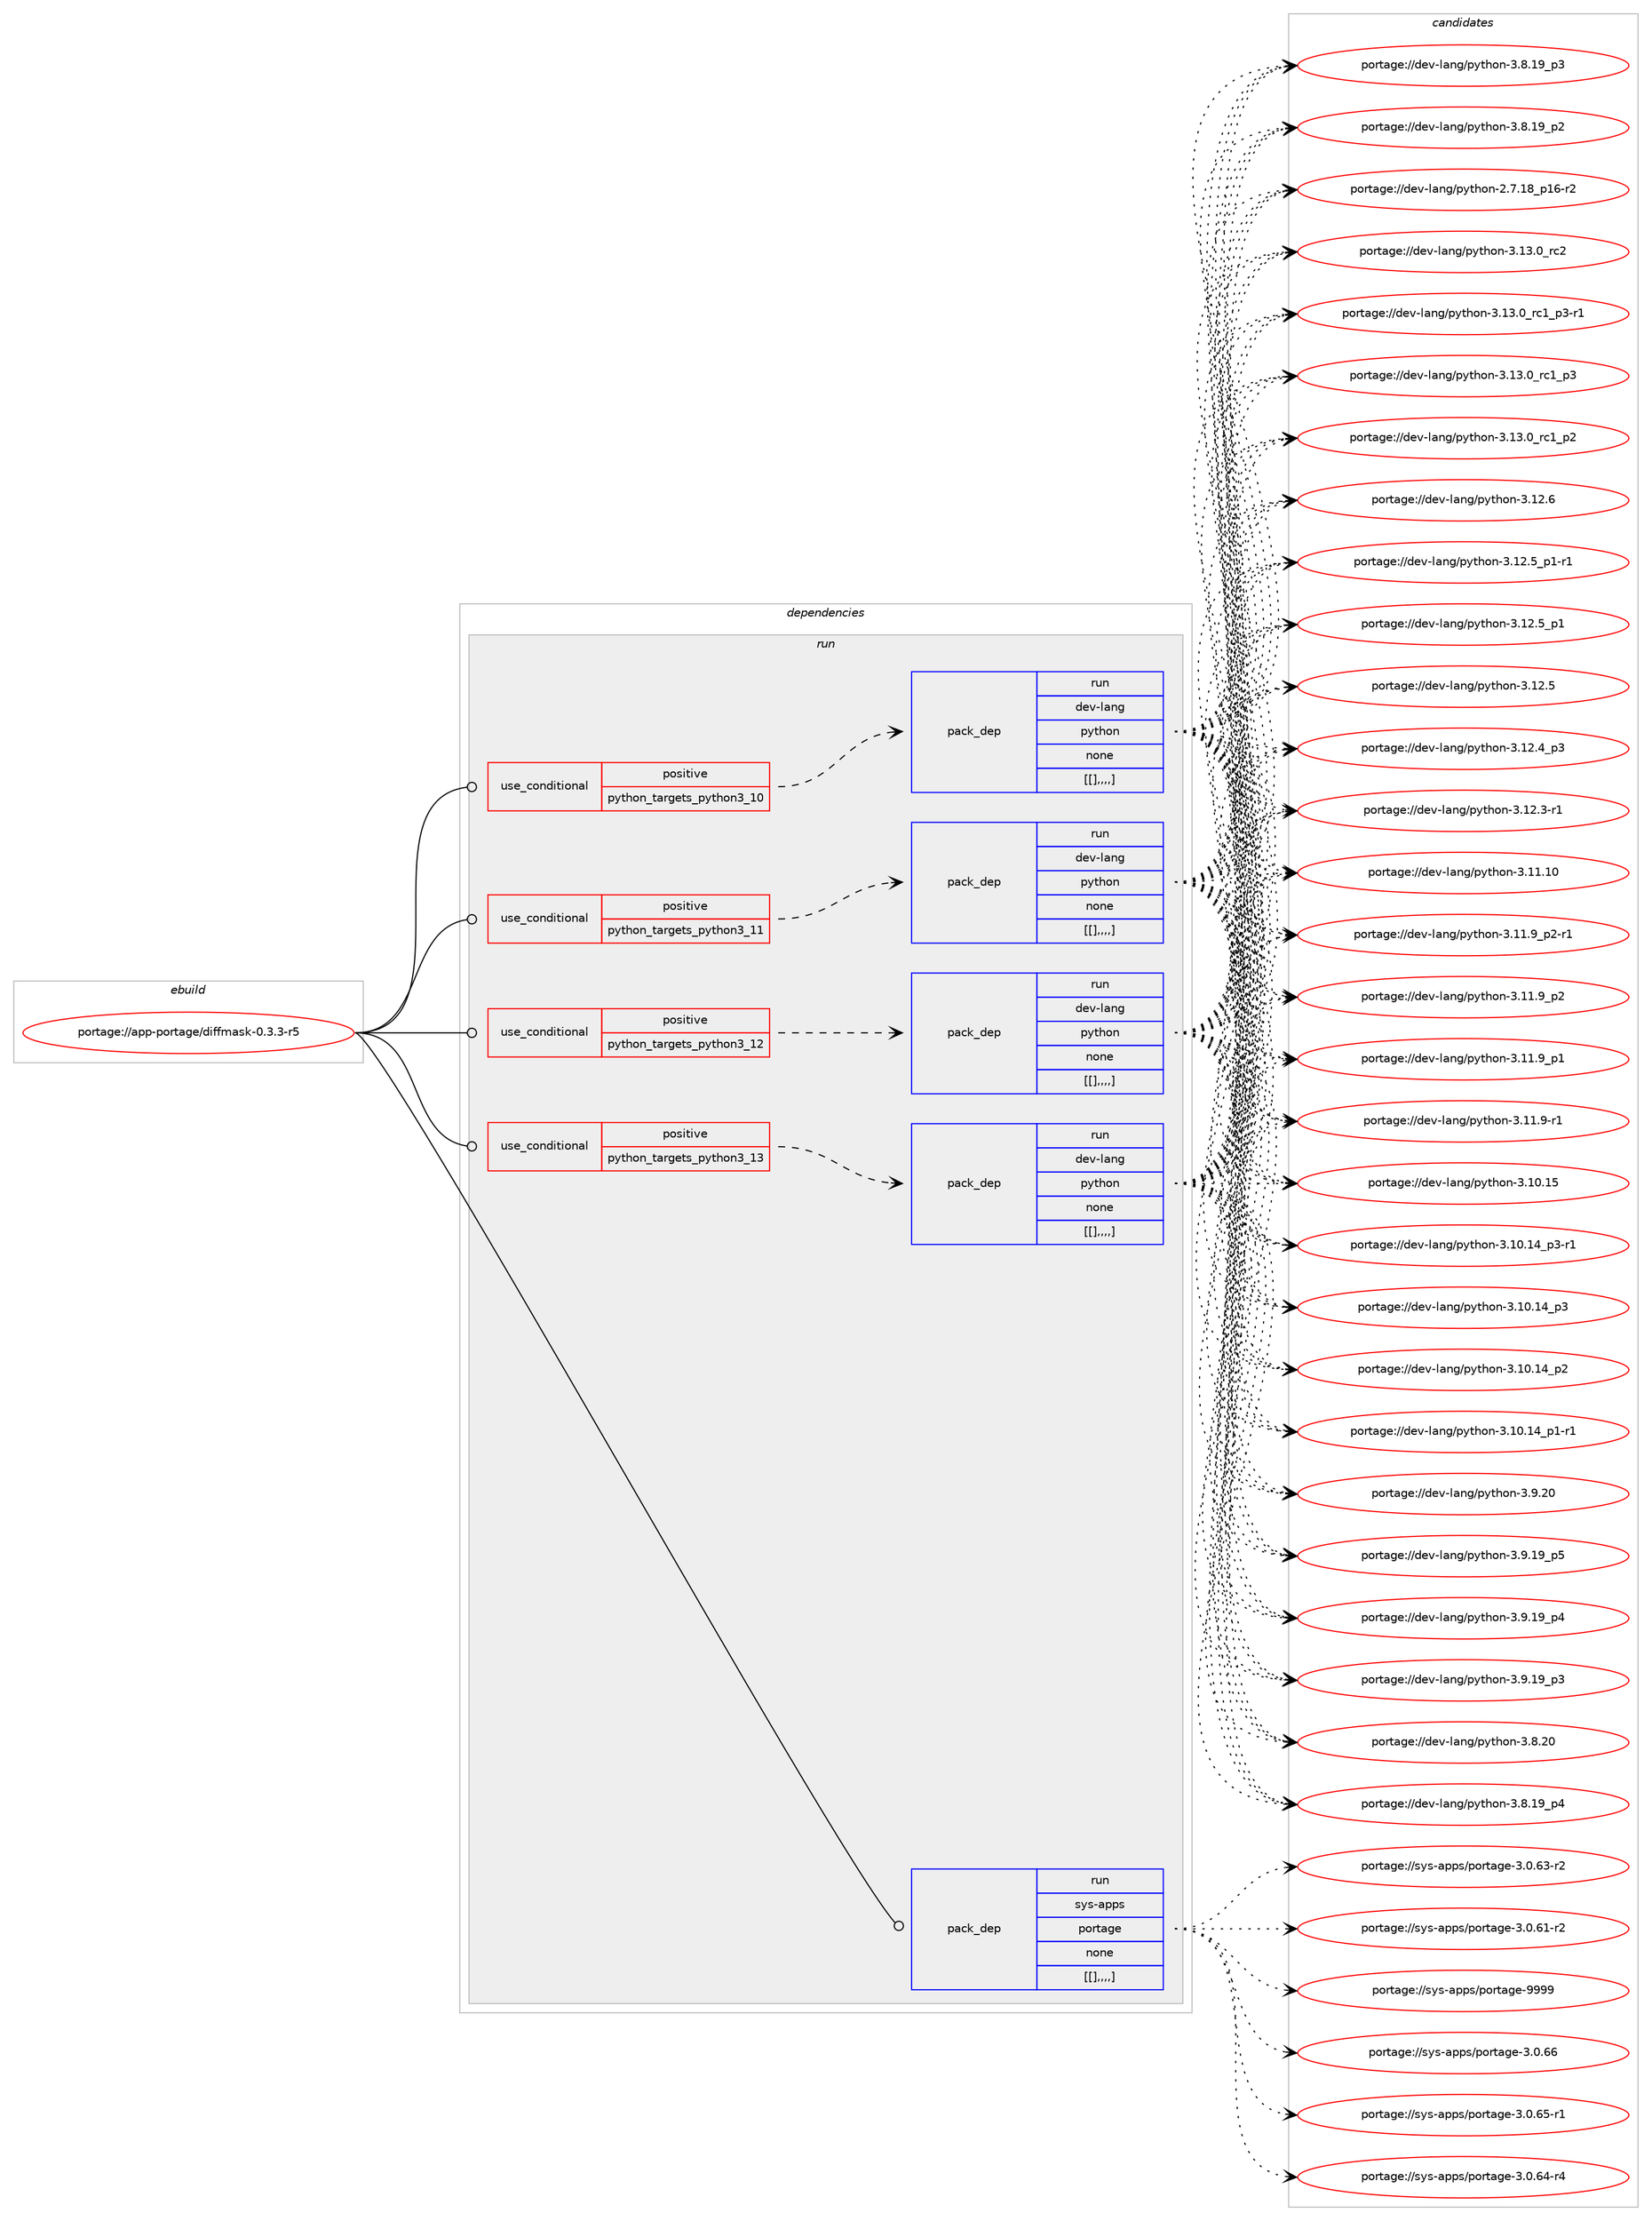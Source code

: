 digraph prolog {

# *************
# Graph options
# *************

newrank=true;
concentrate=true;
compound=true;
graph [rankdir=LR,fontname=Helvetica,fontsize=10,ranksep=1.5];#, ranksep=2.5, nodesep=0.2];
edge  [arrowhead=vee];
node  [fontname=Helvetica,fontsize=10];

# **********
# The ebuild
# **********

subgraph cluster_leftcol {
color=gray;
label=<<i>ebuild</i>>;
id [label="portage://app-portage/diffmask-0.3.3-r5", color=red, width=4, href="../app-portage/diffmask-0.3.3-r5.svg"];
}

# ****************
# The dependencies
# ****************

subgraph cluster_midcol {
color=gray;
label=<<i>dependencies</i>>;
subgraph cluster_compile {
fillcolor="#eeeeee";
style=filled;
label=<<i>compile</i>>;
}
subgraph cluster_compileandrun {
fillcolor="#eeeeee";
style=filled;
label=<<i>compile and run</i>>;
}
subgraph cluster_run {
fillcolor="#eeeeee";
style=filled;
label=<<i>run</i>>;
subgraph cond14144 {
dependency50771 [label=<<TABLE BORDER="0" CELLBORDER="1" CELLSPACING="0" CELLPADDING="4"><TR><TD ROWSPAN="3" CELLPADDING="10">use_conditional</TD></TR><TR><TD>positive</TD></TR><TR><TD>python_targets_python3_10</TD></TR></TABLE>>, shape=none, color=red];
subgraph pack36167 {
dependency50772 [label=<<TABLE BORDER="0" CELLBORDER="1" CELLSPACING="0" CELLPADDING="4" WIDTH="220"><TR><TD ROWSPAN="6" CELLPADDING="30">pack_dep</TD></TR><TR><TD WIDTH="110">run</TD></TR><TR><TD>dev-lang</TD></TR><TR><TD>python</TD></TR><TR><TD>none</TD></TR><TR><TD>[[],,,,]</TD></TR></TABLE>>, shape=none, color=blue];
}
dependency50771:e -> dependency50772:w [weight=20,style="dashed",arrowhead="vee"];
}
id:e -> dependency50771:w [weight=20,style="solid",arrowhead="odot"];
subgraph cond14145 {
dependency50773 [label=<<TABLE BORDER="0" CELLBORDER="1" CELLSPACING="0" CELLPADDING="4"><TR><TD ROWSPAN="3" CELLPADDING="10">use_conditional</TD></TR><TR><TD>positive</TD></TR><TR><TD>python_targets_python3_11</TD></TR></TABLE>>, shape=none, color=red];
subgraph pack36168 {
dependency50774 [label=<<TABLE BORDER="0" CELLBORDER="1" CELLSPACING="0" CELLPADDING="4" WIDTH="220"><TR><TD ROWSPAN="6" CELLPADDING="30">pack_dep</TD></TR><TR><TD WIDTH="110">run</TD></TR><TR><TD>dev-lang</TD></TR><TR><TD>python</TD></TR><TR><TD>none</TD></TR><TR><TD>[[],,,,]</TD></TR></TABLE>>, shape=none, color=blue];
}
dependency50773:e -> dependency50774:w [weight=20,style="dashed",arrowhead="vee"];
}
id:e -> dependency50773:w [weight=20,style="solid",arrowhead="odot"];
subgraph cond14146 {
dependency50775 [label=<<TABLE BORDER="0" CELLBORDER="1" CELLSPACING="0" CELLPADDING="4"><TR><TD ROWSPAN="3" CELLPADDING="10">use_conditional</TD></TR><TR><TD>positive</TD></TR><TR><TD>python_targets_python3_12</TD></TR></TABLE>>, shape=none, color=red];
subgraph pack36169 {
dependency50776 [label=<<TABLE BORDER="0" CELLBORDER="1" CELLSPACING="0" CELLPADDING="4" WIDTH="220"><TR><TD ROWSPAN="6" CELLPADDING="30">pack_dep</TD></TR><TR><TD WIDTH="110">run</TD></TR><TR><TD>dev-lang</TD></TR><TR><TD>python</TD></TR><TR><TD>none</TD></TR><TR><TD>[[],,,,]</TD></TR></TABLE>>, shape=none, color=blue];
}
dependency50775:e -> dependency50776:w [weight=20,style="dashed",arrowhead="vee"];
}
id:e -> dependency50775:w [weight=20,style="solid",arrowhead="odot"];
subgraph cond14147 {
dependency50777 [label=<<TABLE BORDER="0" CELLBORDER="1" CELLSPACING="0" CELLPADDING="4"><TR><TD ROWSPAN="3" CELLPADDING="10">use_conditional</TD></TR><TR><TD>positive</TD></TR><TR><TD>python_targets_python3_13</TD></TR></TABLE>>, shape=none, color=red];
subgraph pack36170 {
dependency50778 [label=<<TABLE BORDER="0" CELLBORDER="1" CELLSPACING="0" CELLPADDING="4" WIDTH="220"><TR><TD ROWSPAN="6" CELLPADDING="30">pack_dep</TD></TR><TR><TD WIDTH="110">run</TD></TR><TR><TD>dev-lang</TD></TR><TR><TD>python</TD></TR><TR><TD>none</TD></TR><TR><TD>[[],,,,]</TD></TR></TABLE>>, shape=none, color=blue];
}
dependency50777:e -> dependency50778:w [weight=20,style="dashed",arrowhead="vee"];
}
id:e -> dependency50777:w [weight=20,style="solid",arrowhead="odot"];
subgraph pack36171 {
dependency50779 [label=<<TABLE BORDER="0" CELLBORDER="1" CELLSPACING="0" CELLPADDING="4" WIDTH="220"><TR><TD ROWSPAN="6" CELLPADDING="30">pack_dep</TD></TR><TR><TD WIDTH="110">run</TD></TR><TR><TD>sys-apps</TD></TR><TR><TD>portage</TD></TR><TR><TD>none</TD></TR><TR><TD>[[],,,,]</TD></TR></TABLE>>, shape=none, color=blue];
}
id:e -> dependency50779:w [weight=20,style="solid",arrowhead="odot"];
}
}

# **************
# The candidates
# **************

subgraph cluster_choices {
rank=same;
color=gray;
label=<<i>candidates</i>>;

subgraph choice36167 {
color=black;
nodesep=1;
choice10010111845108971101034711212111610411111045514649514648951149950 [label="portage://dev-lang/python-3.13.0_rc2", color=red, width=4,href="../dev-lang/python-3.13.0_rc2.svg"];
choice1001011184510897110103471121211161041111104551464951464895114994995112514511449 [label="portage://dev-lang/python-3.13.0_rc1_p3-r1", color=red, width=4,href="../dev-lang/python-3.13.0_rc1_p3-r1.svg"];
choice100101118451089711010347112121116104111110455146495146489511499499511251 [label="portage://dev-lang/python-3.13.0_rc1_p3", color=red, width=4,href="../dev-lang/python-3.13.0_rc1_p3.svg"];
choice100101118451089711010347112121116104111110455146495146489511499499511250 [label="portage://dev-lang/python-3.13.0_rc1_p2", color=red, width=4,href="../dev-lang/python-3.13.0_rc1_p2.svg"];
choice10010111845108971101034711212111610411111045514649504654 [label="portage://dev-lang/python-3.12.6", color=red, width=4,href="../dev-lang/python-3.12.6.svg"];
choice1001011184510897110103471121211161041111104551464950465395112494511449 [label="portage://dev-lang/python-3.12.5_p1-r1", color=red, width=4,href="../dev-lang/python-3.12.5_p1-r1.svg"];
choice100101118451089711010347112121116104111110455146495046539511249 [label="portage://dev-lang/python-3.12.5_p1", color=red, width=4,href="../dev-lang/python-3.12.5_p1.svg"];
choice10010111845108971101034711212111610411111045514649504653 [label="portage://dev-lang/python-3.12.5", color=red, width=4,href="../dev-lang/python-3.12.5.svg"];
choice100101118451089711010347112121116104111110455146495046529511251 [label="portage://dev-lang/python-3.12.4_p3", color=red, width=4,href="../dev-lang/python-3.12.4_p3.svg"];
choice100101118451089711010347112121116104111110455146495046514511449 [label="portage://dev-lang/python-3.12.3-r1", color=red, width=4,href="../dev-lang/python-3.12.3-r1.svg"];
choice1001011184510897110103471121211161041111104551464949464948 [label="portage://dev-lang/python-3.11.10", color=red, width=4,href="../dev-lang/python-3.11.10.svg"];
choice1001011184510897110103471121211161041111104551464949465795112504511449 [label="portage://dev-lang/python-3.11.9_p2-r1", color=red, width=4,href="../dev-lang/python-3.11.9_p2-r1.svg"];
choice100101118451089711010347112121116104111110455146494946579511250 [label="portage://dev-lang/python-3.11.9_p2", color=red, width=4,href="../dev-lang/python-3.11.9_p2.svg"];
choice100101118451089711010347112121116104111110455146494946579511249 [label="portage://dev-lang/python-3.11.9_p1", color=red, width=4,href="../dev-lang/python-3.11.9_p1.svg"];
choice100101118451089711010347112121116104111110455146494946574511449 [label="portage://dev-lang/python-3.11.9-r1", color=red, width=4,href="../dev-lang/python-3.11.9-r1.svg"];
choice1001011184510897110103471121211161041111104551464948464953 [label="portage://dev-lang/python-3.10.15", color=red, width=4,href="../dev-lang/python-3.10.15.svg"];
choice100101118451089711010347112121116104111110455146494846495295112514511449 [label="portage://dev-lang/python-3.10.14_p3-r1", color=red, width=4,href="../dev-lang/python-3.10.14_p3-r1.svg"];
choice10010111845108971101034711212111610411111045514649484649529511251 [label="portage://dev-lang/python-3.10.14_p3", color=red, width=4,href="../dev-lang/python-3.10.14_p3.svg"];
choice10010111845108971101034711212111610411111045514649484649529511250 [label="portage://dev-lang/python-3.10.14_p2", color=red, width=4,href="../dev-lang/python-3.10.14_p2.svg"];
choice100101118451089711010347112121116104111110455146494846495295112494511449 [label="portage://dev-lang/python-3.10.14_p1-r1", color=red, width=4,href="../dev-lang/python-3.10.14_p1-r1.svg"];
choice10010111845108971101034711212111610411111045514657465048 [label="portage://dev-lang/python-3.9.20", color=red, width=4,href="../dev-lang/python-3.9.20.svg"];
choice100101118451089711010347112121116104111110455146574649579511253 [label="portage://dev-lang/python-3.9.19_p5", color=red, width=4,href="../dev-lang/python-3.9.19_p5.svg"];
choice100101118451089711010347112121116104111110455146574649579511252 [label="portage://dev-lang/python-3.9.19_p4", color=red, width=4,href="../dev-lang/python-3.9.19_p4.svg"];
choice100101118451089711010347112121116104111110455146574649579511251 [label="portage://dev-lang/python-3.9.19_p3", color=red, width=4,href="../dev-lang/python-3.9.19_p3.svg"];
choice10010111845108971101034711212111610411111045514656465048 [label="portage://dev-lang/python-3.8.20", color=red, width=4,href="../dev-lang/python-3.8.20.svg"];
choice100101118451089711010347112121116104111110455146564649579511252 [label="portage://dev-lang/python-3.8.19_p4", color=red, width=4,href="../dev-lang/python-3.8.19_p4.svg"];
choice100101118451089711010347112121116104111110455146564649579511251 [label="portage://dev-lang/python-3.8.19_p3", color=red, width=4,href="../dev-lang/python-3.8.19_p3.svg"];
choice100101118451089711010347112121116104111110455146564649579511250 [label="portage://dev-lang/python-3.8.19_p2", color=red, width=4,href="../dev-lang/python-3.8.19_p2.svg"];
choice100101118451089711010347112121116104111110455046554649569511249544511450 [label="portage://dev-lang/python-2.7.18_p16-r2", color=red, width=4,href="../dev-lang/python-2.7.18_p16-r2.svg"];
dependency50772:e -> choice10010111845108971101034711212111610411111045514649514648951149950:w [style=dotted,weight="100"];
dependency50772:e -> choice1001011184510897110103471121211161041111104551464951464895114994995112514511449:w [style=dotted,weight="100"];
dependency50772:e -> choice100101118451089711010347112121116104111110455146495146489511499499511251:w [style=dotted,weight="100"];
dependency50772:e -> choice100101118451089711010347112121116104111110455146495146489511499499511250:w [style=dotted,weight="100"];
dependency50772:e -> choice10010111845108971101034711212111610411111045514649504654:w [style=dotted,weight="100"];
dependency50772:e -> choice1001011184510897110103471121211161041111104551464950465395112494511449:w [style=dotted,weight="100"];
dependency50772:e -> choice100101118451089711010347112121116104111110455146495046539511249:w [style=dotted,weight="100"];
dependency50772:e -> choice10010111845108971101034711212111610411111045514649504653:w [style=dotted,weight="100"];
dependency50772:e -> choice100101118451089711010347112121116104111110455146495046529511251:w [style=dotted,weight="100"];
dependency50772:e -> choice100101118451089711010347112121116104111110455146495046514511449:w [style=dotted,weight="100"];
dependency50772:e -> choice1001011184510897110103471121211161041111104551464949464948:w [style=dotted,weight="100"];
dependency50772:e -> choice1001011184510897110103471121211161041111104551464949465795112504511449:w [style=dotted,weight="100"];
dependency50772:e -> choice100101118451089711010347112121116104111110455146494946579511250:w [style=dotted,weight="100"];
dependency50772:e -> choice100101118451089711010347112121116104111110455146494946579511249:w [style=dotted,weight="100"];
dependency50772:e -> choice100101118451089711010347112121116104111110455146494946574511449:w [style=dotted,weight="100"];
dependency50772:e -> choice1001011184510897110103471121211161041111104551464948464953:w [style=dotted,weight="100"];
dependency50772:e -> choice100101118451089711010347112121116104111110455146494846495295112514511449:w [style=dotted,weight="100"];
dependency50772:e -> choice10010111845108971101034711212111610411111045514649484649529511251:w [style=dotted,weight="100"];
dependency50772:e -> choice10010111845108971101034711212111610411111045514649484649529511250:w [style=dotted,weight="100"];
dependency50772:e -> choice100101118451089711010347112121116104111110455146494846495295112494511449:w [style=dotted,weight="100"];
dependency50772:e -> choice10010111845108971101034711212111610411111045514657465048:w [style=dotted,weight="100"];
dependency50772:e -> choice100101118451089711010347112121116104111110455146574649579511253:w [style=dotted,weight="100"];
dependency50772:e -> choice100101118451089711010347112121116104111110455146574649579511252:w [style=dotted,weight="100"];
dependency50772:e -> choice100101118451089711010347112121116104111110455146574649579511251:w [style=dotted,weight="100"];
dependency50772:e -> choice10010111845108971101034711212111610411111045514656465048:w [style=dotted,weight="100"];
dependency50772:e -> choice100101118451089711010347112121116104111110455146564649579511252:w [style=dotted,weight="100"];
dependency50772:e -> choice100101118451089711010347112121116104111110455146564649579511251:w [style=dotted,weight="100"];
dependency50772:e -> choice100101118451089711010347112121116104111110455146564649579511250:w [style=dotted,weight="100"];
dependency50772:e -> choice100101118451089711010347112121116104111110455046554649569511249544511450:w [style=dotted,weight="100"];
}
subgraph choice36168 {
color=black;
nodesep=1;
choice10010111845108971101034711212111610411111045514649514648951149950 [label="portage://dev-lang/python-3.13.0_rc2", color=red, width=4,href="../dev-lang/python-3.13.0_rc2.svg"];
choice1001011184510897110103471121211161041111104551464951464895114994995112514511449 [label="portage://dev-lang/python-3.13.0_rc1_p3-r1", color=red, width=4,href="../dev-lang/python-3.13.0_rc1_p3-r1.svg"];
choice100101118451089711010347112121116104111110455146495146489511499499511251 [label="portage://dev-lang/python-3.13.0_rc1_p3", color=red, width=4,href="../dev-lang/python-3.13.0_rc1_p3.svg"];
choice100101118451089711010347112121116104111110455146495146489511499499511250 [label="portage://dev-lang/python-3.13.0_rc1_p2", color=red, width=4,href="../dev-lang/python-3.13.0_rc1_p2.svg"];
choice10010111845108971101034711212111610411111045514649504654 [label="portage://dev-lang/python-3.12.6", color=red, width=4,href="../dev-lang/python-3.12.6.svg"];
choice1001011184510897110103471121211161041111104551464950465395112494511449 [label="portage://dev-lang/python-3.12.5_p1-r1", color=red, width=4,href="../dev-lang/python-3.12.5_p1-r1.svg"];
choice100101118451089711010347112121116104111110455146495046539511249 [label="portage://dev-lang/python-3.12.5_p1", color=red, width=4,href="../dev-lang/python-3.12.5_p1.svg"];
choice10010111845108971101034711212111610411111045514649504653 [label="portage://dev-lang/python-3.12.5", color=red, width=4,href="../dev-lang/python-3.12.5.svg"];
choice100101118451089711010347112121116104111110455146495046529511251 [label="portage://dev-lang/python-3.12.4_p3", color=red, width=4,href="../dev-lang/python-3.12.4_p3.svg"];
choice100101118451089711010347112121116104111110455146495046514511449 [label="portage://dev-lang/python-3.12.3-r1", color=red, width=4,href="../dev-lang/python-3.12.3-r1.svg"];
choice1001011184510897110103471121211161041111104551464949464948 [label="portage://dev-lang/python-3.11.10", color=red, width=4,href="../dev-lang/python-3.11.10.svg"];
choice1001011184510897110103471121211161041111104551464949465795112504511449 [label="portage://dev-lang/python-3.11.9_p2-r1", color=red, width=4,href="../dev-lang/python-3.11.9_p2-r1.svg"];
choice100101118451089711010347112121116104111110455146494946579511250 [label="portage://dev-lang/python-3.11.9_p2", color=red, width=4,href="../dev-lang/python-3.11.9_p2.svg"];
choice100101118451089711010347112121116104111110455146494946579511249 [label="portage://dev-lang/python-3.11.9_p1", color=red, width=4,href="../dev-lang/python-3.11.9_p1.svg"];
choice100101118451089711010347112121116104111110455146494946574511449 [label="portage://dev-lang/python-3.11.9-r1", color=red, width=4,href="../dev-lang/python-3.11.9-r1.svg"];
choice1001011184510897110103471121211161041111104551464948464953 [label="portage://dev-lang/python-3.10.15", color=red, width=4,href="../dev-lang/python-3.10.15.svg"];
choice100101118451089711010347112121116104111110455146494846495295112514511449 [label="portage://dev-lang/python-3.10.14_p3-r1", color=red, width=4,href="../dev-lang/python-3.10.14_p3-r1.svg"];
choice10010111845108971101034711212111610411111045514649484649529511251 [label="portage://dev-lang/python-3.10.14_p3", color=red, width=4,href="../dev-lang/python-3.10.14_p3.svg"];
choice10010111845108971101034711212111610411111045514649484649529511250 [label="portage://dev-lang/python-3.10.14_p2", color=red, width=4,href="../dev-lang/python-3.10.14_p2.svg"];
choice100101118451089711010347112121116104111110455146494846495295112494511449 [label="portage://dev-lang/python-3.10.14_p1-r1", color=red, width=4,href="../dev-lang/python-3.10.14_p1-r1.svg"];
choice10010111845108971101034711212111610411111045514657465048 [label="portage://dev-lang/python-3.9.20", color=red, width=4,href="../dev-lang/python-3.9.20.svg"];
choice100101118451089711010347112121116104111110455146574649579511253 [label="portage://dev-lang/python-3.9.19_p5", color=red, width=4,href="../dev-lang/python-3.9.19_p5.svg"];
choice100101118451089711010347112121116104111110455146574649579511252 [label="portage://dev-lang/python-3.9.19_p4", color=red, width=4,href="../dev-lang/python-3.9.19_p4.svg"];
choice100101118451089711010347112121116104111110455146574649579511251 [label="portage://dev-lang/python-3.9.19_p3", color=red, width=4,href="../dev-lang/python-3.9.19_p3.svg"];
choice10010111845108971101034711212111610411111045514656465048 [label="portage://dev-lang/python-3.8.20", color=red, width=4,href="../dev-lang/python-3.8.20.svg"];
choice100101118451089711010347112121116104111110455146564649579511252 [label="portage://dev-lang/python-3.8.19_p4", color=red, width=4,href="../dev-lang/python-3.8.19_p4.svg"];
choice100101118451089711010347112121116104111110455146564649579511251 [label="portage://dev-lang/python-3.8.19_p3", color=red, width=4,href="../dev-lang/python-3.8.19_p3.svg"];
choice100101118451089711010347112121116104111110455146564649579511250 [label="portage://dev-lang/python-3.8.19_p2", color=red, width=4,href="../dev-lang/python-3.8.19_p2.svg"];
choice100101118451089711010347112121116104111110455046554649569511249544511450 [label="portage://dev-lang/python-2.7.18_p16-r2", color=red, width=4,href="../dev-lang/python-2.7.18_p16-r2.svg"];
dependency50774:e -> choice10010111845108971101034711212111610411111045514649514648951149950:w [style=dotted,weight="100"];
dependency50774:e -> choice1001011184510897110103471121211161041111104551464951464895114994995112514511449:w [style=dotted,weight="100"];
dependency50774:e -> choice100101118451089711010347112121116104111110455146495146489511499499511251:w [style=dotted,weight="100"];
dependency50774:e -> choice100101118451089711010347112121116104111110455146495146489511499499511250:w [style=dotted,weight="100"];
dependency50774:e -> choice10010111845108971101034711212111610411111045514649504654:w [style=dotted,weight="100"];
dependency50774:e -> choice1001011184510897110103471121211161041111104551464950465395112494511449:w [style=dotted,weight="100"];
dependency50774:e -> choice100101118451089711010347112121116104111110455146495046539511249:w [style=dotted,weight="100"];
dependency50774:e -> choice10010111845108971101034711212111610411111045514649504653:w [style=dotted,weight="100"];
dependency50774:e -> choice100101118451089711010347112121116104111110455146495046529511251:w [style=dotted,weight="100"];
dependency50774:e -> choice100101118451089711010347112121116104111110455146495046514511449:w [style=dotted,weight="100"];
dependency50774:e -> choice1001011184510897110103471121211161041111104551464949464948:w [style=dotted,weight="100"];
dependency50774:e -> choice1001011184510897110103471121211161041111104551464949465795112504511449:w [style=dotted,weight="100"];
dependency50774:e -> choice100101118451089711010347112121116104111110455146494946579511250:w [style=dotted,weight="100"];
dependency50774:e -> choice100101118451089711010347112121116104111110455146494946579511249:w [style=dotted,weight="100"];
dependency50774:e -> choice100101118451089711010347112121116104111110455146494946574511449:w [style=dotted,weight="100"];
dependency50774:e -> choice1001011184510897110103471121211161041111104551464948464953:w [style=dotted,weight="100"];
dependency50774:e -> choice100101118451089711010347112121116104111110455146494846495295112514511449:w [style=dotted,weight="100"];
dependency50774:e -> choice10010111845108971101034711212111610411111045514649484649529511251:w [style=dotted,weight="100"];
dependency50774:e -> choice10010111845108971101034711212111610411111045514649484649529511250:w [style=dotted,weight="100"];
dependency50774:e -> choice100101118451089711010347112121116104111110455146494846495295112494511449:w [style=dotted,weight="100"];
dependency50774:e -> choice10010111845108971101034711212111610411111045514657465048:w [style=dotted,weight="100"];
dependency50774:e -> choice100101118451089711010347112121116104111110455146574649579511253:w [style=dotted,weight="100"];
dependency50774:e -> choice100101118451089711010347112121116104111110455146574649579511252:w [style=dotted,weight="100"];
dependency50774:e -> choice100101118451089711010347112121116104111110455146574649579511251:w [style=dotted,weight="100"];
dependency50774:e -> choice10010111845108971101034711212111610411111045514656465048:w [style=dotted,weight="100"];
dependency50774:e -> choice100101118451089711010347112121116104111110455146564649579511252:w [style=dotted,weight="100"];
dependency50774:e -> choice100101118451089711010347112121116104111110455146564649579511251:w [style=dotted,weight="100"];
dependency50774:e -> choice100101118451089711010347112121116104111110455146564649579511250:w [style=dotted,weight="100"];
dependency50774:e -> choice100101118451089711010347112121116104111110455046554649569511249544511450:w [style=dotted,weight="100"];
}
subgraph choice36169 {
color=black;
nodesep=1;
choice10010111845108971101034711212111610411111045514649514648951149950 [label="portage://dev-lang/python-3.13.0_rc2", color=red, width=4,href="../dev-lang/python-3.13.0_rc2.svg"];
choice1001011184510897110103471121211161041111104551464951464895114994995112514511449 [label="portage://dev-lang/python-3.13.0_rc1_p3-r1", color=red, width=4,href="../dev-lang/python-3.13.0_rc1_p3-r1.svg"];
choice100101118451089711010347112121116104111110455146495146489511499499511251 [label="portage://dev-lang/python-3.13.0_rc1_p3", color=red, width=4,href="../dev-lang/python-3.13.0_rc1_p3.svg"];
choice100101118451089711010347112121116104111110455146495146489511499499511250 [label="portage://dev-lang/python-3.13.0_rc1_p2", color=red, width=4,href="../dev-lang/python-3.13.0_rc1_p2.svg"];
choice10010111845108971101034711212111610411111045514649504654 [label="portage://dev-lang/python-3.12.6", color=red, width=4,href="../dev-lang/python-3.12.6.svg"];
choice1001011184510897110103471121211161041111104551464950465395112494511449 [label="portage://dev-lang/python-3.12.5_p1-r1", color=red, width=4,href="../dev-lang/python-3.12.5_p1-r1.svg"];
choice100101118451089711010347112121116104111110455146495046539511249 [label="portage://dev-lang/python-3.12.5_p1", color=red, width=4,href="../dev-lang/python-3.12.5_p1.svg"];
choice10010111845108971101034711212111610411111045514649504653 [label="portage://dev-lang/python-3.12.5", color=red, width=4,href="../dev-lang/python-3.12.5.svg"];
choice100101118451089711010347112121116104111110455146495046529511251 [label="portage://dev-lang/python-3.12.4_p3", color=red, width=4,href="../dev-lang/python-3.12.4_p3.svg"];
choice100101118451089711010347112121116104111110455146495046514511449 [label="portage://dev-lang/python-3.12.3-r1", color=red, width=4,href="../dev-lang/python-3.12.3-r1.svg"];
choice1001011184510897110103471121211161041111104551464949464948 [label="portage://dev-lang/python-3.11.10", color=red, width=4,href="../dev-lang/python-3.11.10.svg"];
choice1001011184510897110103471121211161041111104551464949465795112504511449 [label="portage://dev-lang/python-3.11.9_p2-r1", color=red, width=4,href="../dev-lang/python-3.11.9_p2-r1.svg"];
choice100101118451089711010347112121116104111110455146494946579511250 [label="portage://dev-lang/python-3.11.9_p2", color=red, width=4,href="../dev-lang/python-3.11.9_p2.svg"];
choice100101118451089711010347112121116104111110455146494946579511249 [label="portage://dev-lang/python-3.11.9_p1", color=red, width=4,href="../dev-lang/python-3.11.9_p1.svg"];
choice100101118451089711010347112121116104111110455146494946574511449 [label="portage://dev-lang/python-3.11.9-r1", color=red, width=4,href="../dev-lang/python-3.11.9-r1.svg"];
choice1001011184510897110103471121211161041111104551464948464953 [label="portage://dev-lang/python-3.10.15", color=red, width=4,href="../dev-lang/python-3.10.15.svg"];
choice100101118451089711010347112121116104111110455146494846495295112514511449 [label="portage://dev-lang/python-3.10.14_p3-r1", color=red, width=4,href="../dev-lang/python-3.10.14_p3-r1.svg"];
choice10010111845108971101034711212111610411111045514649484649529511251 [label="portage://dev-lang/python-3.10.14_p3", color=red, width=4,href="../dev-lang/python-3.10.14_p3.svg"];
choice10010111845108971101034711212111610411111045514649484649529511250 [label="portage://dev-lang/python-3.10.14_p2", color=red, width=4,href="../dev-lang/python-3.10.14_p2.svg"];
choice100101118451089711010347112121116104111110455146494846495295112494511449 [label="portage://dev-lang/python-3.10.14_p1-r1", color=red, width=4,href="../dev-lang/python-3.10.14_p1-r1.svg"];
choice10010111845108971101034711212111610411111045514657465048 [label="portage://dev-lang/python-3.9.20", color=red, width=4,href="../dev-lang/python-3.9.20.svg"];
choice100101118451089711010347112121116104111110455146574649579511253 [label="portage://dev-lang/python-3.9.19_p5", color=red, width=4,href="../dev-lang/python-3.9.19_p5.svg"];
choice100101118451089711010347112121116104111110455146574649579511252 [label="portage://dev-lang/python-3.9.19_p4", color=red, width=4,href="../dev-lang/python-3.9.19_p4.svg"];
choice100101118451089711010347112121116104111110455146574649579511251 [label="portage://dev-lang/python-3.9.19_p3", color=red, width=4,href="../dev-lang/python-3.9.19_p3.svg"];
choice10010111845108971101034711212111610411111045514656465048 [label="portage://dev-lang/python-3.8.20", color=red, width=4,href="../dev-lang/python-3.8.20.svg"];
choice100101118451089711010347112121116104111110455146564649579511252 [label="portage://dev-lang/python-3.8.19_p4", color=red, width=4,href="../dev-lang/python-3.8.19_p4.svg"];
choice100101118451089711010347112121116104111110455146564649579511251 [label="portage://dev-lang/python-3.8.19_p3", color=red, width=4,href="../dev-lang/python-3.8.19_p3.svg"];
choice100101118451089711010347112121116104111110455146564649579511250 [label="portage://dev-lang/python-3.8.19_p2", color=red, width=4,href="../dev-lang/python-3.8.19_p2.svg"];
choice100101118451089711010347112121116104111110455046554649569511249544511450 [label="portage://dev-lang/python-2.7.18_p16-r2", color=red, width=4,href="../dev-lang/python-2.7.18_p16-r2.svg"];
dependency50776:e -> choice10010111845108971101034711212111610411111045514649514648951149950:w [style=dotted,weight="100"];
dependency50776:e -> choice1001011184510897110103471121211161041111104551464951464895114994995112514511449:w [style=dotted,weight="100"];
dependency50776:e -> choice100101118451089711010347112121116104111110455146495146489511499499511251:w [style=dotted,weight="100"];
dependency50776:e -> choice100101118451089711010347112121116104111110455146495146489511499499511250:w [style=dotted,weight="100"];
dependency50776:e -> choice10010111845108971101034711212111610411111045514649504654:w [style=dotted,weight="100"];
dependency50776:e -> choice1001011184510897110103471121211161041111104551464950465395112494511449:w [style=dotted,weight="100"];
dependency50776:e -> choice100101118451089711010347112121116104111110455146495046539511249:w [style=dotted,weight="100"];
dependency50776:e -> choice10010111845108971101034711212111610411111045514649504653:w [style=dotted,weight="100"];
dependency50776:e -> choice100101118451089711010347112121116104111110455146495046529511251:w [style=dotted,weight="100"];
dependency50776:e -> choice100101118451089711010347112121116104111110455146495046514511449:w [style=dotted,weight="100"];
dependency50776:e -> choice1001011184510897110103471121211161041111104551464949464948:w [style=dotted,weight="100"];
dependency50776:e -> choice1001011184510897110103471121211161041111104551464949465795112504511449:w [style=dotted,weight="100"];
dependency50776:e -> choice100101118451089711010347112121116104111110455146494946579511250:w [style=dotted,weight="100"];
dependency50776:e -> choice100101118451089711010347112121116104111110455146494946579511249:w [style=dotted,weight="100"];
dependency50776:e -> choice100101118451089711010347112121116104111110455146494946574511449:w [style=dotted,weight="100"];
dependency50776:e -> choice1001011184510897110103471121211161041111104551464948464953:w [style=dotted,weight="100"];
dependency50776:e -> choice100101118451089711010347112121116104111110455146494846495295112514511449:w [style=dotted,weight="100"];
dependency50776:e -> choice10010111845108971101034711212111610411111045514649484649529511251:w [style=dotted,weight="100"];
dependency50776:e -> choice10010111845108971101034711212111610411111045514649484649529511250:w [style=dotted,weight="100"];
dependency50776:e -> choice100101118451089711010347112121116104111110455146494846495295112494511449:w [style=dotted,weight="100"];
dependency50776:e -> choice10010111845108971101034711212111610411111045514657465048:w [style=dotted,weight="100"];
dependency50776:e -> choice100101118451089711010347112121116104111110455146574649579511253:w [style=dotted,weight="100"];
dependency50776:e -> choice100101118451089711010347112121116104111110455146574649579511252:w [style=dotted,weight="100"];
dependency50776:e -> choice100101118451089711010347112121116104111110455146574649579511251:w [style=dotted,weight="100"];
dependency50776:e -> choice10010111845108971101034711212111610411111045514656465048:w [style=dotted,weight="100"];
dependency50776:e -> choice100101118451089711010347112121116104111110455146564649579511252:w [style=dotted,weight="100"];
dependency50776:e -> choice100101118451089711010347112121116104111110455146564649579511251:w [style=dotted,weight="100"];
dependency50776:e -> choice100101118451089711010347112121116104111110455146564649579511250:w [style=dotted,weight="100"];
dependency50776:e -> choice100101118451089711010347112121116104111110455046554649569511249544511450:w [style=dotted,weight="100"];
}
subgraph choice36170 {
color=black;
nodesep=1;
choice10010111845108971101034711212111610411111045514649514648951149950 [label="portage://dev-lang/python-3.13.0_rc2", color=red, width=4,href="../dev-lang/python-3.13.0_rc2.svg"];
choice1001011184510897110103471121211161041111104551464951464895114994995112514511449 [label="portage://dev-lang/python-3.13.0_rc1_p3-r1", color=red, width=4,href="../dev-lang/python-3.13.0_rc1_p3-r1.svg"];
choice100101118451089711010347112121116104111110455146495146489511499499511251 [label="portage://dev-lang/python-3.13.0_rc1_p3", color=red, width=4,href="../dev-lang/python-3.13.0_rc1_p3.svg"];
choice100101118451089711010347112121116104111110455146495146489511499499511250 [label="portage://dev-lang/python-3.13.0_rc1_p2", color=red, width=4,href="../dev-lang/python-3.13.0_rc1_p2.svg"];
choice10010111845108971101034711212111610411111045514649504654 [label="portage://dev-lang/python-3.12.6", color=red, width=4,href="../dev-lang/python-3.12.6.svg"];
choice1001011184510897110103471121211161041111104551464950465395112494511449 [label="portage://dev-lang/python-3.12.5_p1-r1", color=red, width=4,href="../dev-lang/python-3.12.5_p1-r1.svg"];
choice100101118451089711010347112121116104111110455146495046539511249 [label="portage://dev-lang/python-3.12.5_p1", color=red, width=4,href="../dev-lang/python-3.12.5_p1.svg"];
choice10010111845108971101034711212111610411111045514649504653 [label="portage://dev-lang/python-3.12.5", color=red, width=4,href="../dev-lang/python-3.12.5.svg"];
choice100101118451089711010347112121116104111110455146495046529511251 [label="portage://dev-lang/python-3.12.4_p3", color=red, width=4,href="../dev-lang/python-3.12.4_p3.svg"];
choice100101118451089711010347112121116104111110455146495046514511449 [label="portage://dev-lang/python-3.12.3-r1", color=red, width=4,href="../dev-lang/python-3.12.3-r1.svg"];
choice1001011184510897110103471121211161041111104551464949464948 [label="portage://dev-lang/python-3.11.10", color=red, width=4,href="../dev-lang/python-3.11.10.svg"];
choice1001011184510897110103471121211161041111104551464949465795112504511449 [label="portage://dev-lang/python-3.11.9_p2-r1", color=red, width=4,href="../dev-lang/python-3.11.9_p2-r1.svg"];
choice100101118451089711010347112121116104111110455146494946579511250 [label="portage://dev-lang/python-3.11.9_p2", color=red, width=4,href="../dev-lang/python-3.11.9_p2.svg"];
choice100101118451089711010347112121116104111110455146494946579511249 [label="portage://dev-lang/python-3.11.9_p1", color=red, width=4,href="../dev-lang/python-3.11.9_p1.svg"];
choice100101118451089711010347112121116104111110455146494946574511449 [label="portage://dev-lang/python-3.11.9-r1", color=red, width=4,href="../dev-lang/python-3.11.9-r1.svg"];
choice1001011184510897110103471121211161041111104551464948464953 [label="portage://dev-lang/python-3.10.15", color=red, width=4,href="../dev-lang/python-3.10.15.svg"];
choice100101118451089711010347112121116104111110455146494846495295112514511449 [label="portage://dev-lang/python-3.10.14_p3-r1", color=red, width=4,href="../dev-lang/python-3.10.14_p3-r1.svg"];
choice10010111845108971101034711212111610411111045514649484649529511251 [label="portage://dev-lang/python-3.10.14_p3", color=red, width=4,href="../dev-lang/python-3.10.14_p3.svg"];
choice10010111845108971101034711212111610411111045514649484649529511250 [label="portage://dev-lang/python-3.10.14_p2", color=red, width=4,href="../dev-lang/python-3.10.14_p2.svg"];
choice100101118451089711010347112121116104111110455146494846495295112494511449 [label="portage://dev-lang/python-3.10.14_p1-r1", color=red, width=4,href="../dev-lang/python-3.10.14_p1-r1.svg"];
choice10010111845108971101034711212111610411111045514657465048 [label="portage://dev-lang/python-3.9.20", color=red, width=4,href="../dev-lang/python-3.9.20.svg"];
choice100101118451089711010347112121116104111110455146574649579511253 [label="portage://dev-lang/python-3.9.19_p5", color=red, width=4,href="../dev-lang/python-3.9.19_p5.svg"];
choice100101118451089711010347112121116104111110455146574649579511252 [label="portage://dev-lang/python-3.9.19_p4", color=red, width=4,href="../dev-lang/python-3.9.19_p4.svg"];
choice100101118451089711010347112121116104111110455146574649579511251 [label="portage://dev-lang/python-3.9.19_p3", color=red, width=4,href="../dev-lang/python-3.9.19_p3.svg"];
choice10010111845108971101034711212111610411111045514656465048 [label="portage://dev-lang/python-3.8.20", color=red, width=4,href="../dev-lang/python-3.8.20.svg"];
choice100101118451089711010347112121116104111110455146564649579511252 [label="portage://dev-lang/python-3.8.19_p4", color=red, width=4,href="../dev-lang/python-3.8.19_p4.svg"];
choice100101118451089711010347112121116104111110455146564649579511251 [label="portage://dev-lang/python-3.8.19_p3", color=red, width=4,href="../dev-lang/python-3.8.19_p3.svg"];
choice100101118451089711010347112121116104111110455146564649579511250 [label="portage://dev-lang/python-3.8.19_p2", color=red, width=4,href="../dev-lang/python-3.8.19_p2.svg"];
choice100101118451089711010347112121116104111110455046554649569511249544511450 [label="portage://dev-lang/python-2.7.18_p16-r2", color=red, width=4,href="../dev-lang/python-2.7.18_p16-r2.svg"];
dependency50778:e -> choice10010111845108971101034711212111610411111045514649514648951149950:w [style=dotted,weight="100"];
dependency50778:e -> choice1001011184510897110103471121211161041111104551464951464895114994995112514511449:w [style=dotted,weight="100"];
dependency50778:e -> choice100101118451089711010347112121116104111110455146495146489511499499511251:w [style=dotted,weight="100"];
dependency50778:e -> choice100101118451089711010347112121116104111110455146495146489511499499511250:w [style=dotted,weight="100"];
dependency50778:e -> choice10010111845108971101034711212111610411111045514649504654:w [style=dotted,weight="100"];
dependency50778:e -> choice1001011184510897110103471121211161041111104551464950465395112494511449:w [style=dotted,weight="100"];
dependency50778:e -> choice100101118451089711010347112121116104111110455146495046539511249:w [style=dotted,weight="100"];
dependency50778:e -> choice10010111845108971101034711212111610411111045514649504653:w [style=dotted,weight="100"];
dependency50778:e -> choice100101118451089711010347112121116104111110455146495046529511251:w [style=dotted,weight="100"];
dependency50778:e -> choice100101118451089711010347112121116104111110455146495046514511449:w [style=dotted,weight="100"];
dependency50778:e -> choice1001011184510897110103471121211161041111104551464949464948:w [style=dotted,weight="100"];
dependency50778:e -> choice1001011184510897110103471121211161041111104551464949465795112504511449:w [style=dotted,weight="100"];
dependency50778:e -> choice100101118451089711010347112121116104111110455146494946579511250:w [style=dotted,weight="100"];
dependency50778:e -> choice100101118451089711010347112121116104111110455146494946579511249:w [style=dotted,weight="100"];
dependency50778:e -> choice100101118451089711010347112121116104111110455146494946574511449:w [style=dotted,weight="100"];
dependency50778:e -> choice1001011184510897110103471121211161041111104551464948464953:w [style=dotted,weight="100"];
dependency50778:e -> choice100101118451089711010347112121116104111110455146494846495295112514511449:w [style=dotted,weight="100"];
dependency50778:e -> choice10010111845108971101034711212111610411111045514649484649529511251:w [style=dotted,weight="100"];
dependency50778:e -> choice10010111845108971101034711212111610411111045514649484649529511250:w [style=dotted,weight="100"];
dependency50778:e -> choice100101118451089711010347112121116104111110455146494846495295112494511449:w [style=dotted,weight="100"];
dependency50778:e -> choice10010111845108971101034711212111610411111045514657465048:w [style=dotted,weight="100"];
dependency50778:e -> choice100101118451089711010347112121116104111110455146574649579511253:w [style=dotted,weight="100"];
dependency50778:e -> choice100101118451089711010347112121116104111110455146574649579511252:w [style=dotted,weight="100"];
dependency50778:e -> choice100101118451089711010347112121116104111110455146574649579511251:w [style=dotted,weight="100"];
dependency50778:e -> choice10010111845108971101034711212111610411111045514656465048:w [style=dotted,weight="100"];
dependency50778:e -> choice100101118451089711010347112121116104111110455146564649579511252:w [style=dotted,weight="100"];
dependency50778:e -> choice100101118451089711010347112121116104111110455146564649579511251:w [style=dotted,weight="100"];
dependency50778:e -> choice100101118451089711010347112121116104111110455146564649579511250:w [style=dotted,weight="100"];
dependency50778:e -> choice100101118451089711010347112121116104111110455046554649569511249544511450:w [style=dotted,weight="100"];
}
subgraph choice36171 {
color=black;
nodesep=1;
choice115121115459711211211547112111114116971031014557575757 [label="portage://sys-apps/portage-9999", color=red, width=4,href="../sys-apps/portage-9999.svg"];
choice1151211154597112112115471121111141169710310145514648465454 [label="portage://sys-apps/portage-3.0.66", color=red, width=4,href="../sys-apps/portage-3.0.66.svg"];
choice11512111545971121121154711211111411697103101455146484654534511449 [label="portage://sys-apps/portage-3.0.65-r1", color=red, width=4,href="../sys-apps/portage-3.0.65-r1.svg"];
choice11512111545971121121154711211111411697103101455146484654524511452 [label="portage://sys-apps/portage-3.0.64-r4", color=red, width=4,href="../sys-apps/portage-3.0.64-r4.svg"];
choice11512111545971121121154711211111411697103101455146484654514511450 [label="portage://sys-apps/portage-3.0.63-r2", color=red, width=4,href="../sys-apps/portage-3.0.63-r2.svg"];
choice11512111545971121121154711211111411697103101455146484654494511450 [label="portage://sys-apps/portage-3.0.61-r2", color=red, width=4,href="../sys-apps/portage-3.0.61-r2.svg"];
dependency50779:e -> choice115121115459711211211547112111114116971031014557575757:w [style=dotted,weight="100"];
dependency50779:e -> choice1151211154597112112115471121111141169710310145514648465454:w [style=dotted,weight="100"];
dependency50779:e -> choice11512111545971121121154711211111411697103101455146484654534511449:w [style=dotted,weight="100"];
dependency50779:e -> choice11512111545971121121154711211111411697103101455146484654524511452:w [style=dotted,weight="100"];
dependency50779:e -> choice11512111545971121121154711211111411697103101455146484654514511450:w [style=dotted,weight="100"];
dependency50779:e -> choice11512111545971121121154711211111411697103101455146484654494511450:w [style=dotted,weight="100"];
}
}

}
